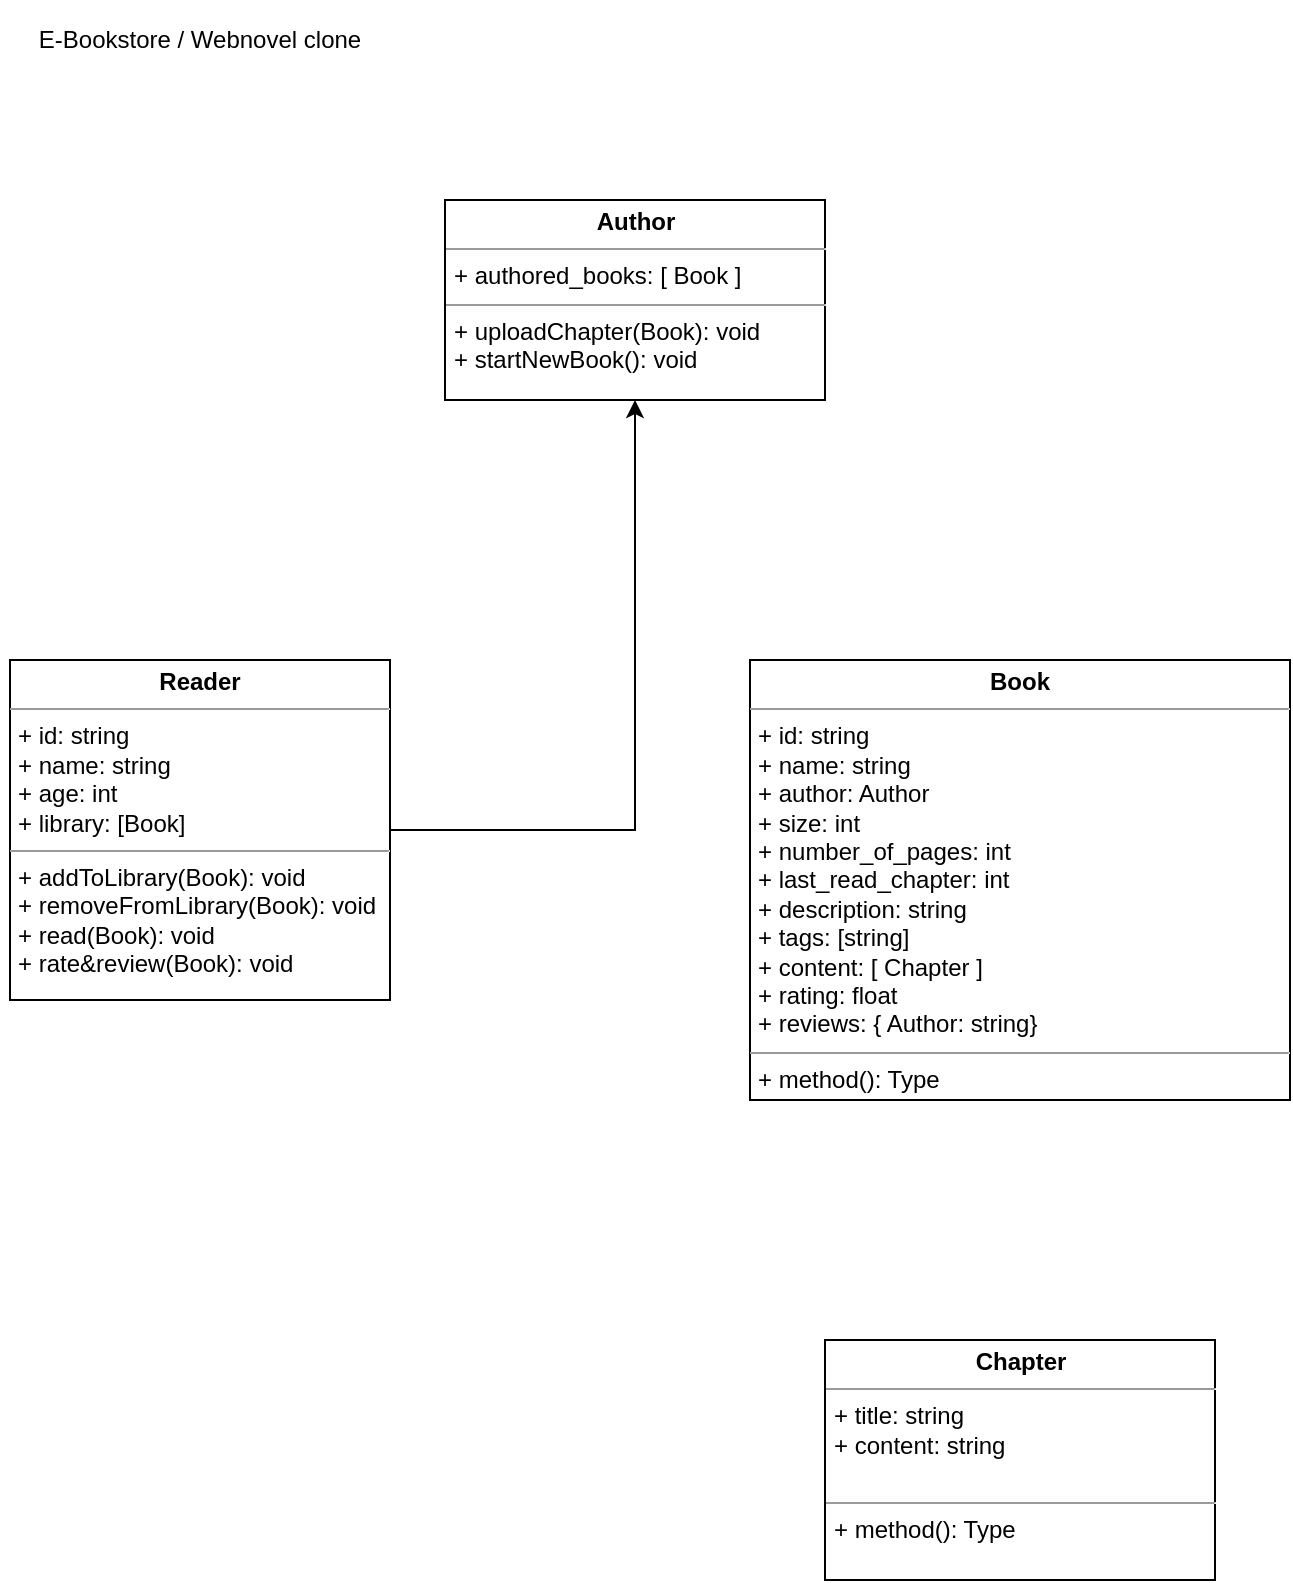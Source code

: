 <mxfile version="21.1.1" type="github">
  <diagram name="Page-1" id="EpTIC0iN0pevn_OFVpbt">
    <mxGraphModel dx="993" dy="1540" grid="1" gridSize="10" guides="1" tooltips="1" connect="1" arrows="1" fold="1" page="1" pageScale="1" pageWidth="850" pageHeight="1100" math="0" shadow="0">
      <root>
        <mxCell id="0" />
        <mxCell id="1" parent="0" />
        <mxCell id="3I-7uhJEdG1x_DePBXYu-1" value="E-Bookstore / Webnovel clone" style="text;html=1;strokeColor=none;fillColor=none;align=center;verticalAlign=middle;whiteSpace=wrap;rounded=0;" vertex="1" parent="1">
          <mxGeometry x="65" y="-160" width="200" height="40" as="geometry" />
        </mxCell>
        <mxCell id="3I-7uhJEdG1x_DePBXYu-10" style="edgeStyle=orthogonalEdgeStyle;rounded=0;orthogonalLoop=1;jettySize=auto;html=1;entryX=0.5;entryY=1;entryDx=0;entryDy=0;" edge="1" parent="1" source="3I-7uhJEdG1x_DePBXYu-4" target="3I-7uhJEdG1x_DePBXYu-7">
          <mxGeometry relative="1" as="geometry" />
        </mxCell>
        <mxCell id="3I-7uhJEdG1x_DePBXYu-4" value="&lt;p style=&quot;margin:0px;margin-top:4px;text-align:center;&quot;&gt;&lt;b&gt;Reader&lt;/b&gt;&lt;/p&gt;&lt;hr size=&quot;1&quot;&gt;&lt;p style=&quot;margin:0px;margin-left:4px;&quot;&gt;+ id: string&lt;/p&gt;&lt;p style=&quot;margin:0px;margin-left:4px;&quot;&gt;+ name: string&lt;/p&gt;&lt;p style=&quot;margin:0px;margin-left:4px;&quot;&gt;+ age: int&lt;/p&gt;&lt;p style=&quot;margin:0px;margin-left:4px;&quot;&gt;+ library: [Book]&lt;/p&gt;&lt;hr size=&quot;1&quot;&gt;&lt;p style=&quot;margin:0px;margin-left:4px;&quot;&gt;+ addToLibrary(Book): void&lt;/p&gt;&lt;p style=&quot;margin:0px;margin-left:4px;&quot;&gt;+ removeFromLibrary(Book): void&lt;/p&gt;&lt;p style=&quot;margin:0px;margin-left:4px;&quot;&gt;+ read(Book): void&lt;/p&gt;&lt;p style=&quot;margin:0px;margin-left:4px;&quot;&gt;+ rate&amp;amp;review(Book): void&lt;/p&gt;" style="verticalAlign=top;align=left;overflow=fill;fontSize=12;fontFamily=Helvetica;html=1;whiteSpace=wrap;" vertex="1" parent="1">
          <mxGeometry x="70" y="170" width="190" height="170" as="geometry" />
        </mxCell>
        <mxCell id="3I-7uhJEdG1x_DePBXYu-5" value="&lt;p style=&quot;margin:0px;margin-top:4px;text-align:center;&quot;&gt;&lt;b&gt;Book&lt;/b&gt;&lt;/p&gt;&lt;hr size=&quot;1&quot;&gt;&lt;p style=&quot;margin:0px;margin-left:4px;&quot;&gt;+ id: string&lt;/p&gt;&lt;p style=&quot;margin:0px;margin-left:4px;&quot;&gt;+ name: string&lt;/p&gt;&lt;p style=&quot;margin:0px;margin-left:4px;&quot;&gt;+ author: Author&lt;/p&gt;&lt;p style=&quot;margin:0px;margin-left:4px;&quot;&gt;+ size: int&lt;/p&gt;&lt;p style=&quot;margin:0px;margin-left:4px;&quot;&gt;+ number_of_pages: int&lt;/p&gt;&lt;p style=&quot;margin:0px;margin-left:4px;&quot;&gt;+ last_read_chapter: int&lt;/p&gt;&lt;p style=&quot;margin:0px;margin-left:4px;&quot;&gt;+ description: string&lt;/p&gt;&lt;p style=&quot;margin:0px;margin-left:4px;&quot;&gt;+ tags: [string]&lt;/p&gt;&lt;p style=&quot;margin:0px;margin-left:4px;&quot;&gt;+ content: [ Chapter ]&lt;/p&gt;&lt;p style=&quot;margin:0px;margin-left:4px;&quot;&gt;+ rating: float&lt;/p&gt;&lt;p style=&quot;margin:0px;margin-left:4px;&quot;&gt;+ reviews: { Author: string}&lt;/p&gt;&lt;hr size=&quot;1&quot;&gt;&lt;p style=&quot;margin:0px;margin-left:4px;&quot;&gt;+ method(): Type&lt;/p&gt;" style="verticalAlign=top;align=left;overflow=fill;fontSize=12;fontFamily=Helvetica;html=1;whiteSpace=wrap;" vertex="1" parent="1">
          <mxGeometry x="440" y="170" width="270" height="220" as="geometry" />
        </mxCell>
        <mxCell id="3I-7uhJEdG1x_DePBXYu-6" value="&lt;p style=&quot;margin:0px;margin-top:4px;text-align:center;&quot;&gt;&lt;b&gt;Chapter&lt;/b&gt;&lt;/p&gt;&lt;hr size=&quot;1&quot;&gt;&lt;p style=&quot;margin:0px;margin-left:4px;&quot;&gt;+ title: string&lt;/p&gt;&lt;p style=&quot;margin:0px;margin-left:4px;&quot;&gt;+ content: string&lt;/p&gt;&lt;p style=&quot;margin:0px;margin-left:4px;&quot;&gt;&lt;br&gt;&lt;/p&gt;&lt;hr size=&quot;1&quot;&gt;&lt;p style=&quot;margin:0px;margin-left:4px;&quot;&gt;+ method(): Type&lt;/p&gt;" style="verticalAlign=top;align=left;overflow=fill;fontSize=12;fontFamily=Helvetica;html=1;whiteSpace=wrap;" vertex="1" parent="1">
          <mxGeometry x="477.5" y="510" width="195" height="120" as="geometry" />
        </mxCell>
        <mxCell id="3I-7uhJEdG1x_DePBXYu-7" value="&lt;p style=&quot;margin:0px;margin-top:4px;text-align:center;&quot;&gt;&lt;b&gt;Author&lt;/b&gt;&lt;/p&gt;&lt;hr size=&quot;1&quot;&gt;&lt;p style=&quot;margin:0px;margin-left:4px;&quot;&gt;&lt;span style=&quot;background-color: initial;&quot;&gt;+ authored_books: [ Book ]&lt;/span&gt;&lt;br&gt;&lt;/p&gt;&lt;hr size=&quot;1&quot;&gt;&lt;p style=&quot;margin:0px;margin-left:4px;&quot;&gt;+ uploadChapter(Book): void&amp;nbsp;&lt;/p&gt;&lt;p style=&quot;margin:0px;margin-left:4px;&quot;&gt;+ startNewBook(): void&lt;/p&gt;" style="verticalAlign=top;align=left;overflow=fill;fontSize=12;fontFamily=Helvetica;html=1;whiteSpace=wrap;" vertex="1" parent="1">
          <mxGeometry x="287.5" y="-60" width="190" height="100" as="geometry" />
        </mxCell>
      </root>
    </mxGraphModel>
  </diagram>
</mxfile>
